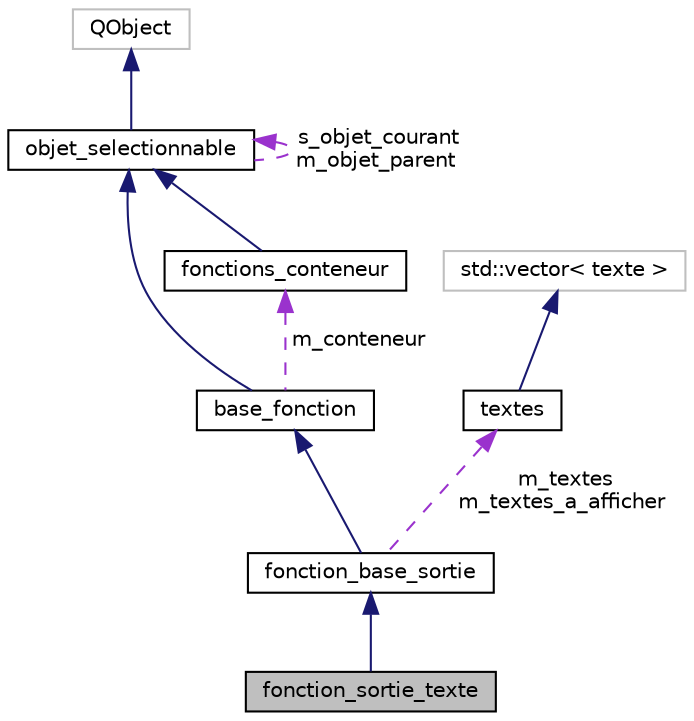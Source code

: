 digraph "fonction_sortie_texte"
{
  edge [fontname="Helvetica",fontsize="10",labelfontname="Helvetica",labelfontsize="10"];
  node [fontname="Helvetica",fontsize="10",shape=record];
  Node5 [label="fonction_sortie_texte",height=0.2,width=0.4,color="black", fillcolor="grey75", style="filled", fontcolor="black"];
  Node6 -> Node5 [dir="back",color="midnightblue",fontsize="10",style="solid",fontname="Helvetica"];
  Node6 [label="fonction_base_sortie",height=0.2,width=0.4,color="black", fillcolor="white", style="filled",URL="$classfonction__base__sortie.html",tooltip="Classe commune à toutes les fonctions de type sortie. "];
  Node7 -> Node6 [dir="back",color="midnightblue",fontsize="10",style="solid",fontname="Helvetica"];
  Node7 [label="base_fonction",height=0.2,width=0.4,color="black", fillcolor="white", style="filled",URL="$classbase__fonction.html",tooltip="Classe décrivant une fonction de conversion d&#39;un texte. "];
  Node8 -> Node7 [dir="back",color="midnightblue",fontsize="10",style="solid",fontname="Helvetica"];
  Node8 [label="objet_selectionnable",height=0.2,width=0.4,color="black", fillcolor="white", style="filled",URL="$classobjet__selectionnable.html",tooltip="Classe décrivant un objet sélectionnable dans l&#39;explorateur. "];
  Node9 -> Node8 [dir="back",color="midnightblue",fontsize="10",style="solid",fontname="Helvetica"];
  Node9 [label="QObject",height=0.2,width=0.4,color="grey75", fillcolor="white", style="filled"];
  Node8 -> Node8 [dir="back",color="darkorchid3",fontsize="10",style="dashed",label=" s_objet_courant\nm_objet_parent" ,fontname="Helvetica"];
  Node10 -> Node7 [dir="back",color="darkorchid3",fontsize="10",style="dashed",label=" m_conteneur" ,fontname="Helvetica"];
  Node10 [label="fonctions_conteneur",height=0.2,width=0.4,color="black", fillcolor="white", style="filled",URL="$classfonctions__conteneur.html",tooltip="Classe décrivant un conteneur de fonctions. "];
  Node8 -> Node10 [dir="back",color="midnightblue",fontsize="10",style="solid",fontname="Helvetica"];
  Node11 -> Node6 [dir="back",color="darkorchid3",fontsize="10",style="dashed",label=" m_textes\nm_textes_a_afficher" ,fontname="Helvetica"];
  Node11 [label="textes",height=0.2,width=0.4,color="black", fillcolor="white", style="filled",URL="$classtextes.html",tooltip="Classe décrivant un ensemble de textes. "];
  Node12 -> Node11 [dir="back",color="midnightblue",fontsize="10",style="solid",fontname="Helvetica"];
  Node12 [label="std::vector\< texte \>",height=0.2,width=0.4,color="grey75", fillcolor="white", style="filled"];
}
